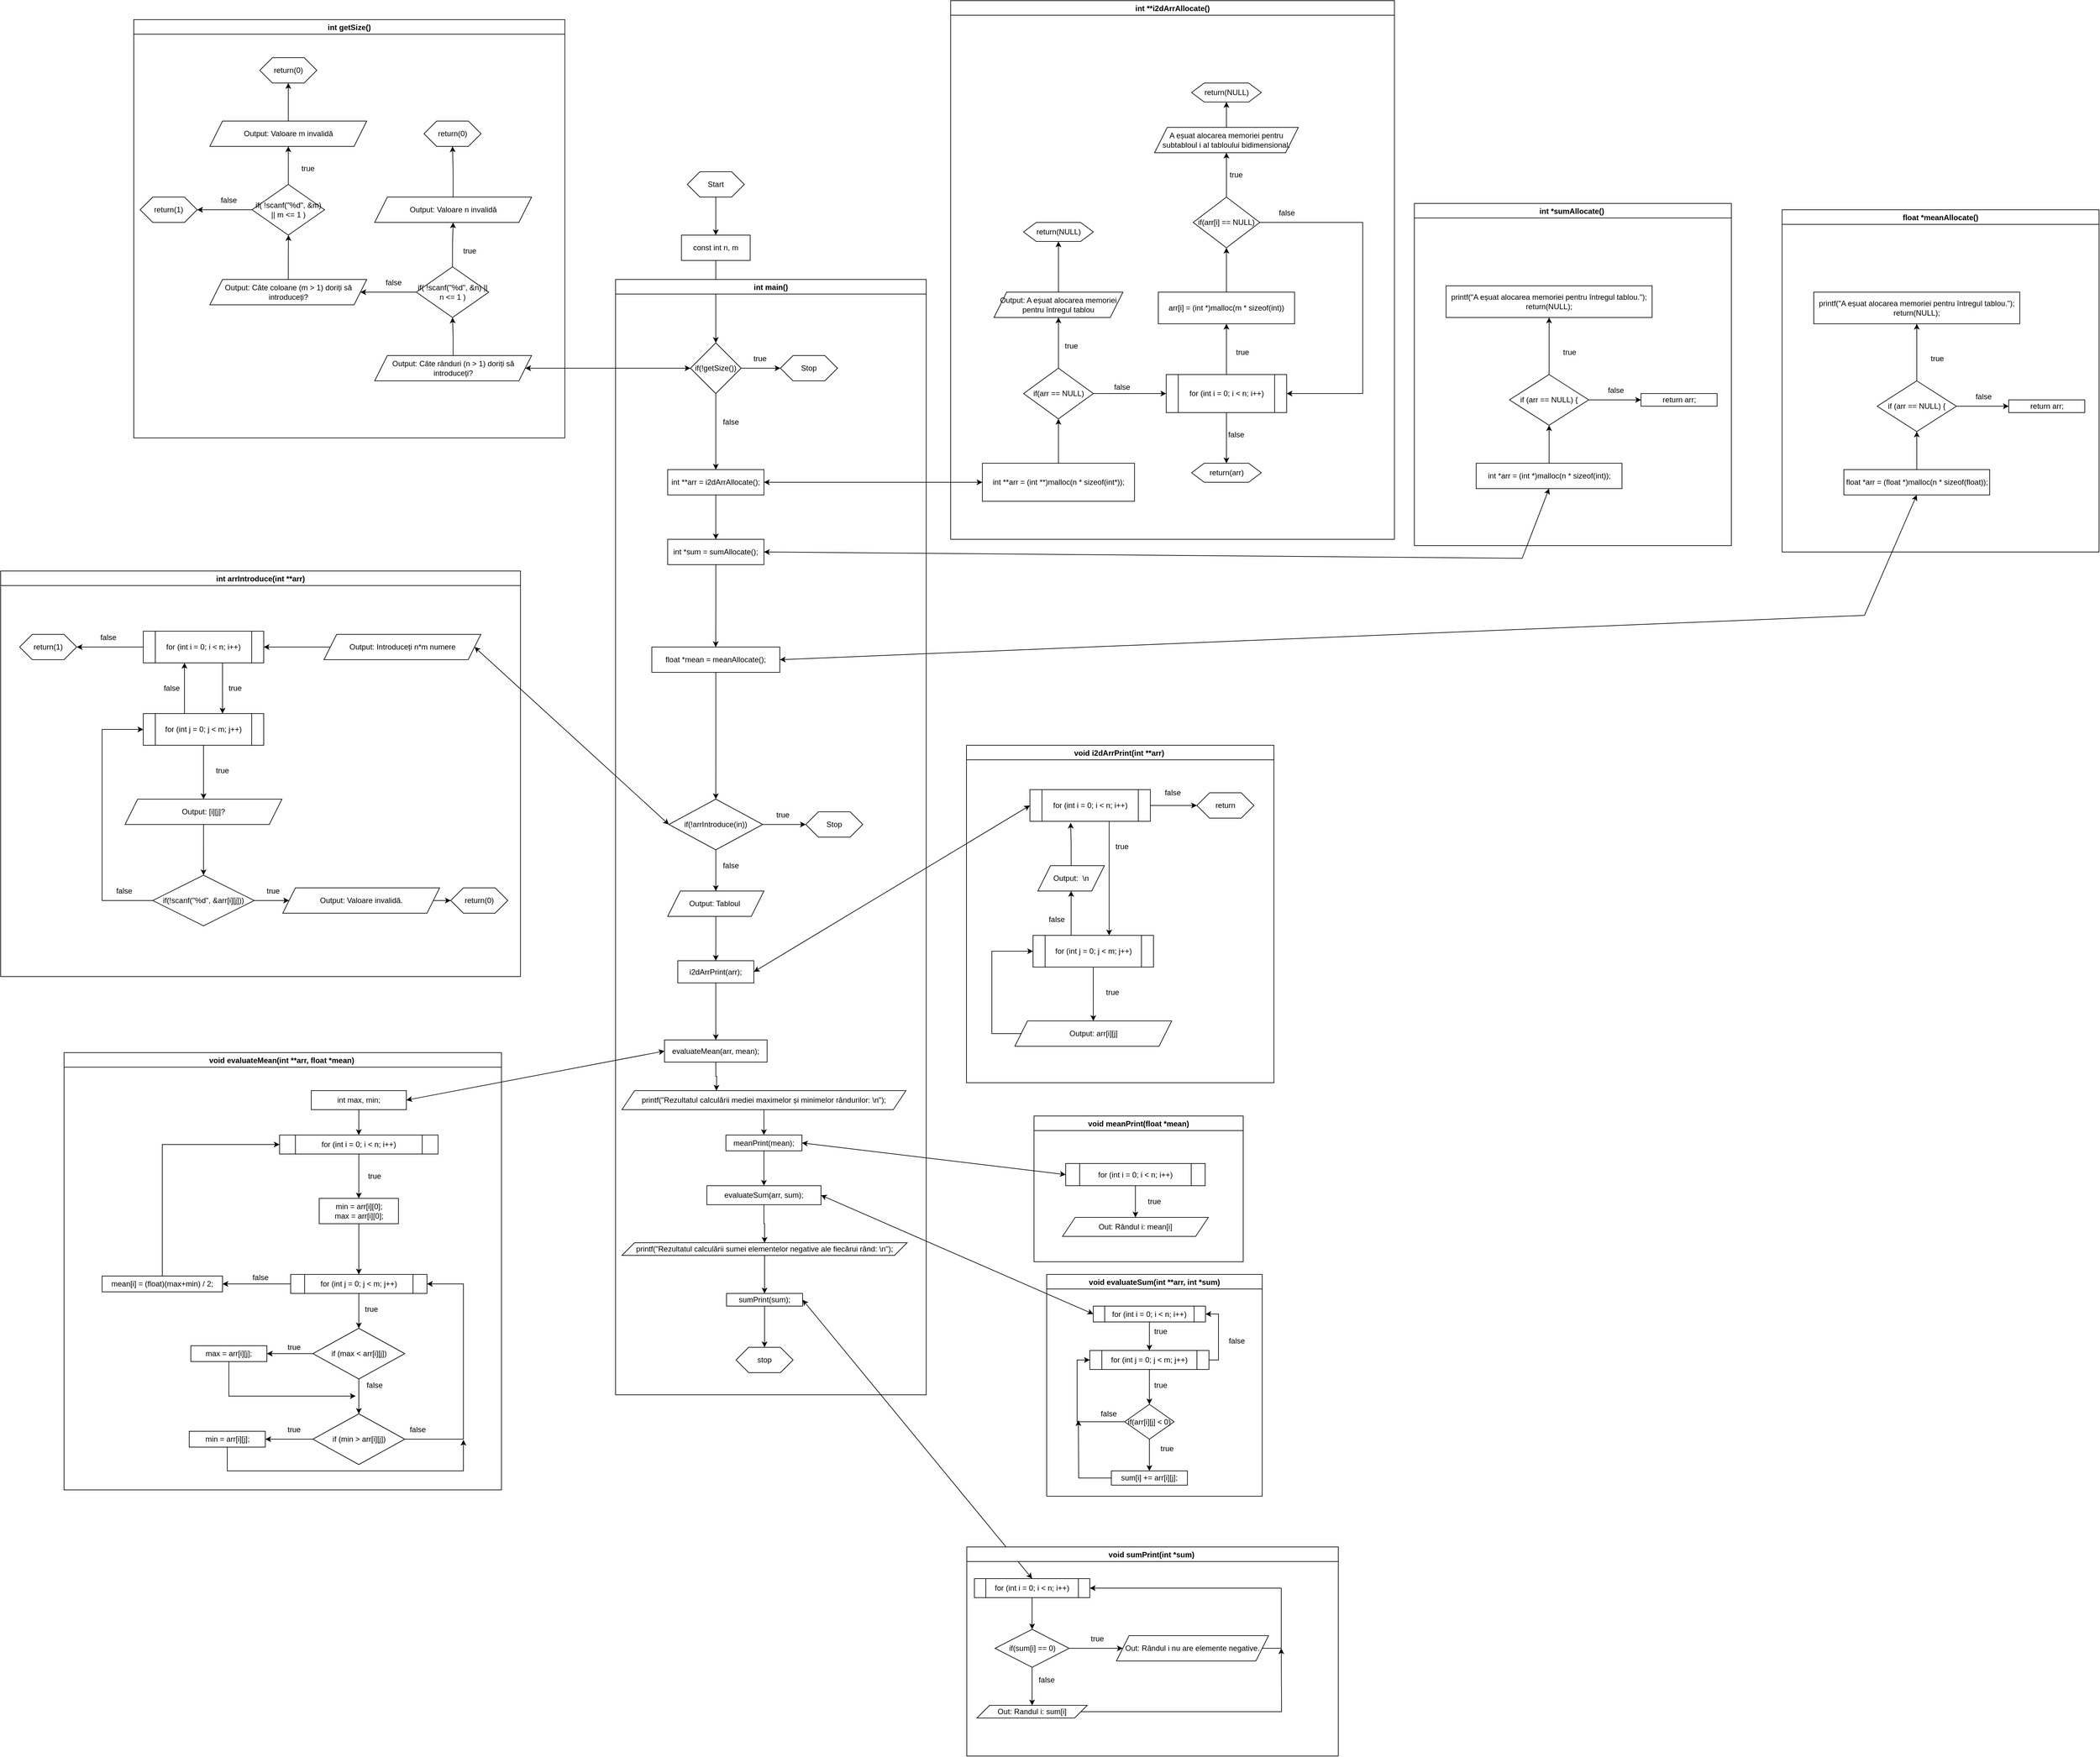 <mxfile version="15.8.3" type="device"><diagram id="UfA2PHTUKuE4fGk9ZaxY" name="Page-1"><mxGraphModel dx="2647" dy="694" grid="1" gridSize="10" guides="1" tooltips="1" connect="1" arrows="1" fold="1" page="1" pageScale="1" pageWidth="850" pageHeight="1100" math="0" shadow="0"><root><mxCell id="0"/><mxCell id="1" parent="0"/><mxCell id="URrQHjjd3saD9w-GfW6y-238" style="edgeStyle=orthogonalEdgeStyle;rounded=0;orthogonalLoop=1;jettySize=auto;html=1;entryX=0.5;entryY=0;entryDx=0;entryDy=0;" parent="1" source="URrQHjjd3saD9w-GfW6y-162" target="URrQHjjd3saD9w-GfW6y-237" edge="1"><mxGeometry relative="1" as="geometry"/></mxCell><mxCell id="URrQHjjd3saD9w-GfW6y-162" value="Start" style="shape=hexagon;perimeter=hexagonPerimeter2;whiteSpace=wrap;html=1;fixedSize=1;hachureGap=4;pointerEvents=0;" parent="1" vertex="1"><mxGeometry x="63.12" y="1150" width="90" height="40" as="geometry"/></mxCell><mxCell id="URrQHjjd3saD9w-GfW6y-242" value="" style="edgeStyle=orthogonalEdgeStyle;rounded=0;orthogonalLoop=1;jettySize=auto;html=1;" parent="1" source="URrQHjjd3saD9w-GfW6y-237" target="URrQHjjd3saD9w-GfW6y-241" edge="1"><mxGeometry relative="1" as="geometry"/></mxCell><mxCell id="URrQHjjd3saD9w-GfW6y-237" value="const int n, m" style="rounded=0;whiteSpace=wrap;html=1;" parent="1" vertex="1"><mxGeometry x="53.9" y="1250" width="108.44" height="40" as="geometry"/></mxCell><mxCell id="URrQHjjd3saD9w-GfW6y-244" value="" style="edgeStyle=orthogonalEdgeStyle;rounded=0;orthogonalLoop=1;jettySize=auto;html=1;" parent="1" source="URrQHjjd3saD9w-GfW6y-241" target="URrQHjjd3saD9w-GfW6y-243" edge="1"><mxGeometry relative="1" as="geometry"/></mxCell><mxCell id="URrQHjjd3saD9w-GfW6y-271" value="" style="edgeStyle=orthogonalEdgeStyle;rounded=0;orthogonalLoop=1;jettySize=auto;html=1;" parent="1" source="URrQHjjd3saD9w-GfW6y-241" edge="1"><mxGeometry relative="1" as="geometry"><mxPoint x="108.12" y="1620" as="targetPoint"/></mxGeometry></mxCell><mxCell id="URrQHjjd3saD9w-GfW6y-241" value="if(!getSize())" style="rhombus;whiteSpace=wrap;html=1;rounded=0;" parent="1" vertex="1"><mxGeometry x="68.12" y="1420" width="80" height="80" as="geometry"/></mxCell><mxCell id="URrQHjjd3saD9w-GfW6y-243" value="Stop" style="shape=hexagon;perimeter=hexagonPerimeter2;whiteSpace=wrap;html=1;fixedSize=1;hachureGap=4;pointerEvents=0;" parent="1" vertex="1"><mxGeometry x="210" y="1440" width="90" height="40" as="geometry"/></mxCell><mxCell id="URrQHjjd3saD9w-GfW6y-245" value="true" style="text;html=1;strokeColor=none;fillColor=none;align=center;verticalAlign=middle;whiteSpace=wrap;rounded=0;" parent="1" vertex="1"><mxGeometry x="148.12" y="1430" width="60" height="30" as="geometry"/></mxCell><mxCell id="URrQHjjd3saD9w-GfW6y-246" value="" style="endArrow=classic;startArrow=classic;html=1;rounded=0;entryX=0;entryY=0.5;entryDx=0;entryDy=0;exitX=1;exitY=0.5;exitDx=0;exitDy=0;" parent="1" source="URrQHjjd3saD9w-GfW6y-247" target="URrQHjjd3saD9w-GfW6y-241" edge="1"><mxGeometry width="50" height="50" relative="1" as="geometry"><mxPoint x="-80" y="1460" as="sourcePoint"/><mxPoint x="20" y="1470" as="targetPoint"/></mxGeometry></mxCell><mxCell id="URrQHjjd3saD9w-GfW6y-249" value="" style="edgeStyle=orthogonalEdgeStyle;rounded=0;orthogonalLoop=1;jettySize=auto;html=1;" parent="1" source="URrQHjjd3saD9w-GfW6y-247" target="URrQHjjd3saD9w-GfW6y-248" edge="1"><mxGeometry relative="1" as="geometry"/></mxCell><mxCell id="URrQHjjd3saD9w-GfW6y-247" value="Output:&amp;nbsp;Câte rânduri (n &amp;gt; 1) doriți să introduceți?" style="shape=parallelogram;perimeter=parallelogramPerimeter;whiteSpace=wrap;html=1;fixedSize=1;" parent="1" vertex="1"><mxGeometry x="-430" y="1440" width="247.5" height="40" as="geometry"/></mxCell><mxCell id="URrQHjjd3saD9w-GfW6y-251" value="" style="edgeStyle=orthogonalEdgeStyle;rounded=0;orthogonalLoop=1;jettySize=auto;html=1;" parent="1" source="URrQHjjd3saD9w-GfW6y-248" target="URrQHjjd3saD9w-GfW6y-250" edge="1"><mxGeometry relative="1" as="geometry"/></mxCell><mxCell id="URrQHjjd3saD9w-GfW6y-256" value="" style="edgeStyle=orthogonalEdgeStyle;rounded=0;orthogonalLoop=1;jettySize=auto;html=1;" parent="1" source="URrQHjjd3saD9w-GfW6y-248" target="URrQHjjd3saD9w-GfW6y-255" edge="1"><mxGeometry relative="1" as="geometry"/></mxCell><mxCell id="URrQHjjd3saD9w-GfW6y-248" value="&lt;span style=&quot;font-size: 12px&quot;&gt;if( !scanf(&quot;%d&quot;, &amp;amp;n) || n &amp;lt;= 1 )&lt;/span&gt;" style="rhombus;whiteSpace=wrap;html=1;" parent="1" vertex="1"><mxGeometry x="-364.37" y="1300" width="114.37" height="80" as="geometry"/></mxCell><mxCell id="URrQHjjd3saD9w-GfW6y-253" value="" style="edgeStyle=orthogonalEdgeStyle;rounded=0;orthogonalLoop=1;jettySize=auto;html=1;" parent="1" source="URrQHjjd3saD9w-GfW6y-250" target="URrQHjjd3saD9w-GfW6y-252" edge="1"><mxGeometry relative="1" as="geometry"/></mxCell><mxCell id="URrQHjjd3saD9w-GfW6y-250" value="Output:&amp;nbsp;Valoare n invalidă" style="shape=parallelogram;perimeter=parallelogramPerimeter;whiteSpace=wrap;html=1;fixedSize=1;" parent="1" vertex="1"><mxGeometry x="-430" y="1190" width="247.5" height="40" as="geometry"/></mxCell><mxCell id="URrQHjjd3saD9w-GfW6y-252" value="return(0)" style="shape=hexagon;perimeter=hexagonPerimeter2;whiteSpace=wrap;html=1;fixedSize=1;hachureGap=4;pointerEvents=0;" parent="1" vertex="1"><mxGeometry x="-352.19" y="1070" width="90" height="40" as="geometry"/></mxCell><mxCell id="URrQHjjd3saD9w-GfW6y-254" value="true" style="text;html=1;strokeColor=none;fillColor=none;align=center;verticalAlign=middle;whiteSpace=wrap;rounded=0;" parent="1" vertex="1"><mxGeometry x="-310" y="1260" width="60" height="30" as="geometry"/></mxCell><mxCell id="URrQHjjd3saD9w-GfW6y-259" value="" style="edgeStyle=orthogonalEdgeStyle;rounded=0;orthogonalLoop=1;jettySize=auto;html=1;" parent="1" source="URrQHjjd3saD9w-GfW6y-255" edge="1"><mxGeometry relative="1" as="geometry"><mxPoint x="-566" y="1250" as="targetPoint"/></mxGeometry></mxCell><mxCell id="URrQHjjd3saD9w-GfW6y-255" value="Output:&amp;nbsp;Câte coloane (m &amp;gt; 1) doriți să introduceți?" style="shape=parallelogram;perimeter=parallelogramPerimeter;whiteSpace=wrap;html=1;fixedSize=1;" parent="1" vertex="1"><mxGeometry x="-690" y="1320" width="247.5" height="40" as="geometry"/></mxCell><mxCell id="URrQHjjd3saD9w-GfW6y-257" value="false" style="text;html=1;strokeColor=none;fillColor=none;align=center;verticalAlign=middle;whiteSpace=wrap;rounded=0;" parent="1" vertex="1"><mxGeometry x="-430" y="1310" width="60" height="30" as="geometry"/></mxCell><mxCell id="URrQHjjd3saD9w-GfW6y-261" value="" style="edgeStyle=orthogonalEdgeStyle;rounded=0;orthogonalLoop=1;jettySize=auto;html=1;" parent="1" source="URrQHjjd3saD9w-GfW6y-258" target="URrQHjjd3saD9w-GfW6y-260" edge="1"><mxGeometry relative="1" as="geometry"/></mxCell><mxCell id="URrQHjjd3saD9w-GfW6y-258" value="Output:&amp;nbsp;Valoare m invalidă" style="shape=parallelogram;perimeter=parallelogramPerimeter;whiteSpace=wrap;html=1;fixedSize=1;" parent="1" vertex="1"><mxGeometry x="-690" y="1070" width="247.5" height="40" as="geometry"/></mxCell><mxCell id="URrQHjjd3saD9w-GfW6y-260" value="return(0)" style="shape=hexagon;perimeter=hexagonPerimeter2;whiteSpace=wrap;html=1;fixedSize=1;hachureGap=4;pointerEvents=0;" parent="1" vertex="1"><mxGeometry x="-611.25" y="970" width="90" height="40" as="geometry"/></mxCell><mxCell id="URrQHjjd3saD9w-GfW6y-264" value="" style="edgeStyle=orthogonalEdgeStyle;rounded=0;orthogonalLoop=1;jettySize=auto;html=1;" parent="1" source="URrQHjjd3saD9w-GfW6y-263" target="URrQHjjd3saD9w-GfW6y-258" edge="1"><mxGeometry relative="1" as="geometry"/></mxCell><mxCell id="URrQHjjd3saD9w-GfW6y-267" value="" style="edgeStyle=orthogonalEdgeStyle;rounded=0;orthogonalLoop=1;jettySize=auto;html=1;" parent="1" source="URrQHjjd3saD9w-GfW6y-263" target="URrQHjjd3saD9w-GfW6y-266" edge="1"><mxGeometry relative="1" as="geometry"/></mxCell><mxCell id="URrQHjjd3saD9w-GfW6y-263" value="&lt;span style=&quot;font-size: 12px&quot;&gt;if( !scanf(&quot;%d&quot;, &amp;amp;m) || m &amp;lt;= 1 )&lt;/span&gt;" style="rhombus;whiteSpace=wrap;html=1;" parent="1" vertex="1"><mxGeometry x="-623.43" y="1170" width="114.37" height="80" as="geometry"/></mxCell><mxCell id="URrQHjjd3saD9w-GfW6y-265" value="true" style="text;html=1;strokeColor=none;fillColor=none;align=center;verticalAlign=middle;whiteSpace=wrap;rounded=0;" parent="1" vertex="1"><mxGeometry x="-565" y="1130" width="60" height="30" as="geometry"/></mxCell><mxCell id="URrQHjjd3saD9w-GfW6y-266" value="return(1)" style="shape=hexagon;perimeter=hexagonPerimeter2;whiteSpace=wrap;html=1;fixedSize=1;hachureGap=4;pointerEvents=0;" parent="1" vertex="1"><mxGeometry x="-800" y="1190" width="90" height="40" as="geometry"/></mxCell><mxCell id="URrQHjjd3saD9w-GfW6y-268" value="false" style="text;html=1;strokeColor=none;fillColor=none;align=center;verticalAlign=middle;whiteSpace=wrap;rounded=0;" parent="1" vertex="1"><mxGeometry x="-690" y="1180" width="60" height="30" as="geometry"/></mxCell><mxCell id="URrQHjjd3saD9w-GfW6y-269" value="int getSize()" style="swimlane;" parent="1" vertex="1"><mxGeometry x="-810" y="910" width="680" height="660" as="geometry"/></mxCell><mxCell id="URrQHjjd3saD9w-GfW6y-307" style="edgeStyle=orthogonalEdgeStyle;rounded=0;orthogonalLoop=1;jettySize=auto;html=1;" parent="1" source="URrQHjjd3saD9w-GfW6y-272" target="URrQHjjd3saD9w-GfW6y-306" edge="1"><mxGeometry relative="1" as="geometry"/></mxCell><mxCell id="URrQHjjd3saD9w-GfW6y-272" value="int **arr = i2dArrAllocate();" style="rounded=0;whiteSpace=wrap;html=1;" parent="1" vertex="1"><mxGeometry x="32.18" y="1620" width="151.88" height="40" as="geometry"/></mxCell><mxCell id="URrQHjjd3saD9w-GfW6y-273" value="" style="endArrow=classic;startArrow=classic;html=1;rounded=0;exitX=1;exitY=0.5;exitDx=0;exitDy=0;entryX=0;entryY=0.5;entryDx=0;entryDy=0;" parent="1" source="URrQHjjd3saD9w-GfW6y-272" target="URrQHjjd3saD9w-GfW6y-274" edge="1"><mxGeometry width="50" height="50" relative="1" as="geometry"><mxPoint x="320" y="1660" as="sourcePoint"/><mxPoint x="460" y="1640" as="targetPoint"/></mxGeometry></mxCell><mxCell id="URrQHjjd3saD9w-GfW6y-276" value="" style="edgeStyle=orthogonalEdgeStyle;rounded=0;orthogonalLoop=1;jettySize=auto;html=1;" parent="1" source="URrQHjjd3saD9w-GfW6y-274" target="URrQHjjd3saD9w-GfW6y-275" edge="1"><mxGeometry relative="1" as="geometry"/></mxCell><mxCell id="URrQHjjd3saD9w-GfW6y-274" value="&lt;span style=&quot;font-size: 12px&quot;&gt;int **arr = (int **)malloc(n * sizeof(int*));&lt;/span&gt;" style="rounded=0;whiteSpace=wrap;html=1;" parent="1" vertex="1"><mxGeometry x="528.57" y="1610" width="240" height="60" as="geometry"/></mxCell><mxCell id="URrQHjjd3saD9w-GfW6y-278" value="" style="edgeStyle=orthogonalEdgeStyle;rounded=0;orthogonalLoop=1;jettySize=auto;html=1;" parent="1" source="URrQHjjd3saD9w-GfW6y-275" target="URrQHjjd3saD9w-GfW6y-277" edge="1"><mxGeometry relative="1" as="geometry"/></mxCell><mxCell id="URrQHjjd3saD9w-GfW6y-284" value="" style="edgeStyle=orthogonalEdgeStyle;rounded=0;orthogonalLoop=1;jettySize=auto;html=1;" parent="1" source="URrQHjjd3saD9w-GfW6y-275" target="URrQHjjd3saD9w-GfW6y-283" edge="1"><mxGeometry relative="1" as="geometry"/></mxCell><mxCell id="URrQHjjd3saD9w-GfW6y-275" value="if(arr == NULL)" style="rhombus;whiteSpace=wrap;html=1;rounded=0;" parent="1" vertex="1"><mxGeometry x="593.57" y="1460" width="110" height="80" as="geometry"/></mxCell><mxCell id="URrQHjjd3saD9w-GfW6y-281" value="" style="edgeStyle=orthogonalEdgeStyle;rounded=0;orthogonalLoop=1;jettySize=auto;html=1;" parent="1" source="URrQHjjd3saD9w-GfW6y-277" target="URrQHjjd3saD9w-GfW6y-280" edge="1"><mxGeometry relative="1" as="geometry"/></mxCell><mxCell id="URrQHjjd3saD9w-GfW6y-277" value="Output: A eșuat alocarea memoriei pentru întregul tablou" style="shape=parallelogram;perimeter=parallelogramPerimeter;whiteSpace=wrap;html=1;fixedSize=1;" parent="1" vertex="1"><mxGeometry x="546.85" y="1340" width="203.44" height="40" as="geometry"/></mxCell><mxCell id="URrQHjjd3saD9w-GfW6y-280" value="return(NULL)" style="shape=hexagon;perimeter=hexagonPerimeter2;whiteSpace=wrap;html=1;fixedSize=1;" parent="1" vertex="1"><mxGeometry x="593.57" y="1230" width="110" height="30" as="geometry"/></mxCell><mxCell id="URrQHjjd3saD9w-GfW6y-282" value="true" style="text;html=1;strokeColor=none;fillColor=none;align=center;verticalAlign=middle;whiteSpace=wrap;rounded=0;" parent="1" vertex="1"><mxGeometry x="638.57" y="1410" width="60" height="30" as="geometry"/></mxCell><mxCell id="URrQHjjd3saD9w-GfW6y-286" value="" style="edgeStyle=orthogonalEdgeStyle;rounded=0;orthogonalLoop=1;jettySize=auto;html=1;" parent="1" source="URrQHjjd3saD9w-GfW6y-283" target="URrQHjjd3saD9w-GfW6y-285" edge="1"><mxGeometry relative="1" as="geometry"/></mxCell><mxCell id="URrQHjjd3saD9w-GfW6y-297" value="" style="edgeStyle=orthogonalEdgeStyle;rounded=0;orthogonalLoop=1;jettySize=auto;html=1;" parent="1" source="URrQHjjd3saD9w-GfW6y-283" edge="1"><mxGeometry relative="1" as="geometry"><mxPoint x="913.57" y="1610" as="targetPoint"/></mxGeometry></mxCell><mxCell id="URrQHjjd3saD9w-GfW6y-283" value="&lt;span style=&quot;font-size: 12px&quot;&gt;for (int i = 0; i &amp;lt; n; i++)&lt;/span&gt;" style="shape=process;whiteSpace=wrap;html=1;backgroundOutline=1;" parent="1" vertex="1"><mxGeometry x="818.57" y="1470" width="190" height="60" as="geometry"/></mxCell><mxCell id="URrQHjjd3saD9w-GfW6y-289" value="" style="edgeStyle=orthogonalEdgeStyle;rounded=0;orthogonalLoop=1;jettySize=auto;html=1;" parent="1" source="URrQHjjd3saD9w-GfW6y-285" target="URrQHjjd3saD9w-GfW6y-288" edge="1"><mxGeometry relative="1" as="geometry"/></mxCell><mxCell id="URrQHjjd3saD9w-GfW6y-285" value="&lt;span style=&quot;font-size: 12px&quot;&gt;arr[i] = (int *)malloc(m * sizeof(int))&lt;/span&gt;" style="whiteSpace=wrap;html=1;" parent="1" vertex="1"><mxGeometry x="806.07" y="1340" width="215" height="50" as="geometry"/></mxCell><mxCell id="URrQHjjd3saD9w-GfW6y-287" value="true" style="text;html=1;strokeColor=none;fillColor=none;align=center;verticalAlign=middle;whiteSpace=wrap;rounded=0;" parent="1" vertex="1"><mxGeometry x="908.57" y="1420" width="60" height="30" as="geometry"/></mxCell><mxCell id="URrQHjjd3saD9w-GfW6y-291" value="" style="edgeStyle=orthogonalEdgeStyle;rounded=0;orthogonalLoop=1;jettySize=auto;html=1;" parent="1" source="URrQHjjd3saD9w-GfW6y-288" target="URrQHjjd3saD9w-GfW6y-290" edge="1"><mxGeometry relative="1" as="geometry"/></mxCell><mxCell id="URrQHjjd3saD9w-GfW6y-294" style="edgeStyle=orthogonalEdgeStyle;rounded=0;orthogonalLoop=1;jettySize=auto;html=1;entryX=1;entryY=0.5;entryDx=0;entryDy=0;" parent="1" source="URrQHjjd3saD9w-GfW6y-288" target="URrQHjjd3saD9w-GfW6y-283" edge="1"><mxGeometry relative="1" as="geometry"><mxPoint x="1038.57" y="1500" as="targetPoint"/><Array as="points"><mxPoint x="1128.57" y="1230"/><mxPoint x="1128.57" y="1500"/></Array></mxGeometry></mxCell><mxCell id="URrQHjjd3saD9w-GfW6y-288" value="&lt;span style=&quot;font-size: 12px&quot;&gt;if(arr[i] == NULL)&lt;/span&gt;" style="rhombus;whiteSpace=wrap;html=1;" parent="1" vertex="1"><mxGeometry x="861.07" y="1190" width="105" height="80" as="geometry"/></mxCell><mxCell id="URrQHjjd3saD9w-GfW6y-335" value="" style="edgeStyle=orthogonalEdgeStyle;rounded=0;orthogonalLoop=1;jettySize=auto;html=1;" parent="1" source="URrQHjjd3saD9w-GfW6y-290" target="URrQHjjd3saD9w-GfW6y-334" edge="1"><mxGeometry relative="1" as="geometry"/></mxCell><mxCell id="URrQHjjd3saD9w-GfW6y-290" value="A eșuat alocarea memoriei pentru subtabloul i al tabloului bidimensional." style="shape=parallelogram;perimeter=parallelogramPerimeter;whiteSpace=wrap;html=1;fixedSize=1;" parent="1" vertex="1"><mxGeometry x="800.21" y="1080" width="226.72" height="40" as="geometry"/></mxCell><mxCell id="URrQHjjd3saD9w-GfW6y-292" value="true" style="text;html=1;strokeColor=none;fillColor=none;align=center;verticalAlign=middle;whiteSpace=wrap;rounded=0;" parent="1" vertex="1"><mxGeometry x="898.57" y="1140" width="60" height="30" as="geometry"/></mxCell><mxCell id="URrQHjjd3saD9w-GfW6y-295" value="false" style="text;html=1;strokeColor=none;fillColor=none;align=center;verticalAlign=middle;whiteSpace=wrap;rounded=0;" parent="1" vertex="1"><mxGeometry x="978.57" y="1200" width="60" height="30" as="geometry"/></mxCell><mxCell id="URrQHjjd3saD9w-GfW6y-298" value="false" style="text;html=1;strokeColor=none;fillColor=none;align=center;verticalAlign=middle;whiteSpace=wrap;rounded=0;" parent="1" vertex="1"><mxGeometry x="898.57" y="1550" width="60" height="30" as="geometry"/></mxCell><mxCell id="URrQHjjd3saD9w-GfW6y-299" value="false" style="text;html=1;strokeColor=none;fillColor=none;align=center;verticalAlign=middle;whiteSpace=wrap;rounded=0;" parent="1" vertex="1"><mxGeometry x="718.57" y="1475" width="60" height="30" as="geometry"/></mxCell><mxCell id="URrQHjjd3saD9w-GfW6y-302" value="return(arr)" style="shape=hexagon;perimeter=hexagonPerimeter2;whiteSpace=wrap;html=1;fixedSize=1;" parent="1" vertex="1"><mxGeometry x="858.57" y="1610" width="110" height="30" as="geometry"/></mxCell><mxCell id="URrQHjjd3saD9w-GfW6y-303" value="int **i2dArrAllocate()" style="swimlane;" parent="1" vertex="1"><mxGeometry x="478.57" y="880" width="700" height="850" as="geometry"/></mxCell><mxCell id="URrQHjjd3saD9w-GfW6y-334" value="return(NULL)" style="shape=hexagon;perimeter=hexagonPerimeter2;whiteSpace=wrap;html=1;fixedSize=1;" parent="URrQHjjd3saD9w-GfW6y-303" vertex="1"><mxGeometry x="380" y="130" width="110" height="30" as="geometry"/></mxCell><mxCell id="URrQHjjd3saD9w-GfW6y-342" value="" style="edgeStyle=orthogonalEdgeStyle;rounded=0;orthogonalLoop=1;jettySize=auto;html=1;" parent="1" source="URrQHjjd3saD9w-GfW6y-306" edge="1"><mxGeometry relative="1" as="geometry"><mxPoint x="108" y="1900" as="targetPoint"/></mxGeometry></mxCell><mxCell id="URrQHjjd3saD9w-GfW6y-306" value="int *sum = sumAllocate();" style="rounded=0;whiteSpace=wrap;html=1;" parent="1" vertex="1"><mxGeometry x="32.18" y="1730" width="151.88" height="40" as="geometry"/></mxCell><mxCell id="URrQHjjd3saD9w-GfW6y-332" value="int *sumAllocate() " style="swimlane;" parent="1" vertex="1"><mxGeometry x="1210" y="1200" width="500" height="540" as="geometry"/></mxCell><mxCell id="lFZ6G7ucOxoA-GJwBAy1-1" value="int *arr = (int *)malloc(n * sizeof(int));" style="rounded=0;whiteSpace=wrap;html=1;" parent="URrQHjjd3saD9w-GfW6y-332" vertex="1"><mxGeometry x="97.5" y="410" width="230" height="40" as="geometry"/></mxCell><mxCell id="lFZ6G7ucOxoA-GJwBAy1-2" value="if (arr == NULL) {" style="rhombus;whiteSpace=wrap;html=1;rounded=0;" parent="URrQHjjd3saD9w-GfW6y-332" vertex="1"><mxGeometry x="150" y="270" width="125" height="80" as="geometry"/></mxCell><mxCell id="lFZ6G7ucOxoA-GJwBAy1-3" value="" style="edgeStyle=orthogonalEdgeStyle;rounded=0;orthogonalLoop=1;jettySize=auto;html=1;" parent="URrQHjjd3saD9w-GfW6y-332" source="lFZ6G7ucOxoA-GJwBAy1-1" target="lFZ6G7ucOxoA-GJwBAy1-2" edge="1"><mxGeometry relative="1" as="geometry"/></mxCell><mxCell id="lFZ6G7ucOxoA-GJwBAy1-4" value="printf(&quot;A eșuat alocarea memoriei pentru întregul tablou.&quot;); return(NULL);" style="whiteSpace=wrap;html=1;rounded=0;" parent="URrQHjjd3saD9w-GfW6y-332" vertex="1"><mxGeometry x="50" y="130" width="325" height="50" as="geometry"/></mxCell><mxCell id="lFZ6G7ucOxoA-GJwBAy1-5" value="" style="edgeStyle=orthogonalEdgeStyle;rounded=0;orthogonalLoop=1;jettySize=auto;html=1;" parent="URrQHjjd3saD9w-GfW6y-332" source="lFZ6G7ucOxoA-GJwBAy1-2" target="lFZ6G7ucOxoA-GJwBAy1-4" edge="1"><mxGeometry relative="1" as="geometry"/></mxCell><mxCell id="lFZ6G7ucOxoA-GJwBAy1-6" value="true" style="text;html=1;strokeColor=none;fillColor=none;align=center;verticalAlign=middle;whiteSpace=wrap;rounded=0;" parent="URrQHjjd3saD9w-GfW6y-332" vertex="1"><mxGeometry x="215" y="220" width="60" height="30" as="geometry"/></mxCell><mxCell id="lFZ6G7ucOxoA-GJwBAy1-7" value="return arr;" style="whiteSpace=wrap;html=1;rounded=0;" parent="URrQHjjd3saD9w-GfW6y-332" vertex="1"><mxGeometry x="357.5" y="300" width="120" height="20" as="geometry"/></mxCell><mxCell id="lFZ6G7ucOxoA-GJwBAy1-8" value="" style="edgeStyle=orthogonalEdgeStyle;rounded=0;orthogonalLoop=1;jettySize=auto;html=1;" parent="URrQHjjd3saD9w-GfW6y-332" source="lFZ6G7ucOxoA-GJwBAy1-2" target="lFZ6G7ucOxoA-GJwBAy1-7" edge="1"><mxGeometry relative="1" as="geometry"/></mxCell><mxCell id="lFZ6G7ucOxoA-GJwBAy1-9" value="false" style="text;html=1;strokeColor=none;fillColor=none;align=center;verticalAlign=middle;whiteSpace=wrap;rounded=0;" parent="URrQHjjd3saD9w-GfW6y-332" vertex="1"><mxGeometry x="287.5" y="280" width="60" height="30" as="geometry"/></mxCell><mxCell id="URrQHjjd3saD9w-GfW6y-333" value="" style="endArrow=classic;startArrow=classic;html=1;rounded=0;exitX=1;exitY=0.5;exitDx=0;exitDy=0;entryX=0.5;entryY=1;entryDx=0;entryDy=0;" parent="1" source="URrQHjjd3saD9w-GfW6y-306" target="lFZ6G7ucOxoA-GJwBAy1-1" edge="1"><mxGeometry width="50" height="50" relative="1" as="geometry"><mxPoint x="200" y="1830" as="sourcePoint"/><mxPoint x="1390" y="1540" as="targetPoint"/><Array as="points"><mxPoint x="1380" y="1760"/></Array></mxGeometry></mxCell><mxCell id="URrQHjjd3saD9w-GfW6y-343" value="" style="endArrow=classic;startArrow=classic;html=1;rounded=0;entryX=0;entryY=0.5;entryDx=0;entryDy=0;exitX=1;exitY=0.5;exitDx=0;exitDy=0;" parent="1" source="URrQHjjd3saD9w-GfW6y-344" target="URrQHjjd3saD9w-GfW6y-339" edge="1"><mxGeometry width="50" height="50" relative="1" as="geometry"><mxPoint x="-200" y="1900" as="sourcePoint"/><mxPoint x="-140" y="1870" as="targetPoint"/></mxGeometry></mxCell><mxCell id="URrQHjjd3saD9w-GfW6y-346" value="" style="edgeStyle=orthogonalEdgeStyle;rounded=0;orthogonalLoop=1;jettySize=auto;html=1;" parent="1" source="URrQHjjd3saD9w-GfW6y-344" target="URrQHjjd3saD9w-GfW6y-345" edge="1"><mxGeometry relative="1" as="geometry"/></mxCell><mxCell id="URrQHjjd3saD9w-GfW6y-344" value="Output: Introduceți n*m numere" style="shape=parallelogram;perimeter=parallelogramPerimeter;whiteSpace=wrap;html=1;fixedSize=1;" parent="1" vertex="1"><mxGeometry x="-510" y="1880" width="247.5" height="40" as="geometry"/></mxCell><mxCell id="URrQHjjd3saD9w-GfW6y-348" value="" style="edgeStyle=orthogonalEdgeStyle;rounded=0;orthogonalLoop=1;jettySize=auto;html=1;" parent="1" source="URrQHjjd3saD9w-GfW6y-345" target="URrQHjjd3saD9w-GfW6y-347" edge="1"><mxGeometry relative="1" as="geometry"><Array as="points"><mxPoint x="-670" y="1960"/><mxPoint x="-670" y="1960"/></Array></mxGeometry></mxCell><mxCell id="URrQHjjd3saD9w-GfW6y-368" value="" style="edgeStyle=orthogonalEdgeStyle;rounded=0;orthogonalLoop=1;jettySize=auto;html=1;" parent="1" source="URrQHjjd3saD9w-GfW6y-345" target="URrQHjjd3saD9w-GfW6y-367" edge="1"><mxGeometry relative="1" as="geometry"/></mxCell><mxCell id="URrQHjjd3saD9w-GfW6y-345" value="&lt;span style=&quot;font-size: 12px&quot;&gt;for (int i = 0; i &amp;lt; n; i++)&lt;/span&gt;" style="shape=process;whiteSpace=wrap;html=1;backgroundOutline=1;" parent="1" vertex="1"><mxGeometry x="-795" y="1875" width="190" height="50" as="geometry"/></mxCell><mxCell id="URrQHjjd3saD9w-GfW6y-352" value="" style="edgeStyle=orthogonalEdgeStyle;rounded=0;orthogonalLoop=1;jettySize=auto;html=1;" parent="1" source="URrQHjjd3saD9w-GfW6y-347" target="URrQHjjd3saD9w-GfW6y-351" edge="1"><mxGeometry relative="1" as="geometry"/></mxCell><mxCell id="URrQHjjd3saD9w-GfW6y-365" style="edgeStyle=orthogonalEdgeStyle;rounded=0;orthogonalLoop=1;jettySize=auto;html=1;entryX=0.342;entryY=1;entryDx=0;entryDy=0;entryPerimeter=0;" parent="1" source="URrQHjjd3saD9w-GfW6y-347" target="URrQHjjd3saD9w-GfW6y-345" edge="1"><mxGeometry relative="1" as="geometry"><Array as="points"><mxPoint x="-730" y="1990"/><mxPoint x="-730" y="1990"/></Array></mxGeometry></mxCell><mxCell id="URrQHjjd3saD9w-GfW6y-347" value="&lt;span style=&quot;font-size: 12px&quot;&gt;for (int j = 0; j &amp;lt; m; j++)&lt;/span&gt;" style="shape=process;whiteSpace=wrap;html=1;backgroundOutline=1;" parent="1" vertex="1"><mxGeometry x="-795" y="2005" width="190" height="50" as="geometry"/></mxCell><mxCell id="URrQHjjd3saD9w-GfW6y-349" value="true" style="text;html=1;strokeColor=none;fillColor=none;align=center;verticalAlign=middle;whiteSpace=wrap;rounded=0;" parent="1" vertex="1"><mxGeometry x="-680" y="1950" width="60" height="30" as="geometry"/></mxCell><mxCell id="URrQHjjd3saD9w-GfW6y-350" value="true" style="text;html=1;strokeColor=none;fillColor=none;align=center;verticalAlign=middle;whiteSpace=wrap;rounded=0;" parent="1" vertex="1"><mxGeometry x="-700" y="2080" width="60" height="30" as="geometry"/></mxCell><mxCell id="URrQHjjd3saD9w-GfW6y-358" value="" style="edgeStyle=orthogonalEdgeStyle;rounded=0;orthogonalLoop=1;jettySize=auto;html=1;entryX=0.5;entryY=0;entryDx=0;entryDy=0;" parent="1" source="URrQHjjd3saD9w-GfW6y-351" target="URrQHjjd3saD9w-GfW6y-354" edge="1"><mxGeometry relative="1" as="geometry"/></mxCell><mxCell id="URrQHjjd3saD9w-GfW6y-351" value="Output: [i][j]?" style="shape=parallelogram;perimeter=parallelogramPerimeter;whiteSpace=wrap;html=1;fixedSize=1;" parent="1" vertex="1"><mxGeometry x="-823.75" y="2140" width="247.5" height="40" as="geometry"/></mxCell><mxCell id="URrQHjjd3saD9w-GfW6y-353" value="" style="edgeStyle=orthogonalEdgeStyle;rounded=0;orthogonalLoop=1;jettySize=auto;html=1;entryX=0;entryY=0.5;entryDx=0;entryDy=0;" parent="1" source="URrQHjjd3saD9w-GfW6y-354" target="URrQHjjd3saD9w-GfW6y-359" edge="1"><mxGeometry relative="1" as="geometry"><mxPoint x="-558.12" y="2300" as="targetPoint"/></mxGeometry></mxCell><mxCell id="URrQHjjd3saD9w-GfW6y-363" style="edgeStyle=orthogonalEdgeStyle;rounded=0;orthogonalLoop=1;jettySize=auto;html=1;entryX=0;entryY=0.5;entryDx=0;entryDy=0;" parent="1" source="URrQHjjd3saD9w-GfW6y-354" target="URrQHjjd3saD9w-GfW6y-347" edge="1"><mxGeometry relative="1" as="geometry"><mxPoint x="-800" y="2050" as="targetPoint"/><Array as="points"><mxPoint x="-860" y="2300"/><mxPoint x="-860" y="2030"/></Array></mxGeometry></mxCell><mxCell id="URrQHjjd3saD9w-GfW6y-354" value="if(!scanf(&quot;%d&quot;, &amp;amp;arr[i][j]))" style="rhombus;whiteSpace=wrap;html=1;rounded=0;" parent="1" vertex="1"><mxGeometry x="-780" y="2260" width="160" height="80" as="geometry"/></mxCell><mxCell id="URrQHjjd3saD9w-GfW6y-356" value="true" style="text;html=1;strokeColor=none;fillColor=none;align=center;verticalAlign=middle;whiteSpace=wrap;rounded=0;" parent="1" vertex="1"><mxGeometry x="-620" y="2270" width="60" height="30" as="geometry"/></mxCell><mxCell id="URrQHjjd3saD9w-GfW6y-357" value="false" style="text;html=1;strokeColor=none;fillColor=none;align=center;verticalAlign=middle;whiteSpace=wrap;rounded=0;" parent="1" vertex="1"><mxGeometry x="102.34" y="1530" width="60" height="30" as="geometry"/></mxCell><mxCell id="URrQHjjd3saD9w-GfW6y-361" value="" style="edgeStyle=orthogonalEdgeStyle;rounded=0;orthogonalLoop=1;jettySize=auto;html=1;" parent="1" source="URrQHjjd3saD9w-GfW6y-359" target="URrQHjjd3saD9w-GfW6y-360" edge="1"><mxGeometry relative="1" as="geometry"/></mxCell><mxCell id="URrQHjjd3saD9w-GfW6y-359" value="Output:&amp;nbsp;Valoare invalidă." style="shape=parallelogram;perimeter=parallelogramPerimeter;whiteSpace=wrap;html=1;fixedSize=1;" parent="1" vertex="1"><mxGeometry x="-575" y="2280" width="247.5" height="40" as="geometry"/></mxCell><mxCell id="URrQHjjd3saD9w-GfW6y-360" value="return(0)" style="shape=hexagon;perimeter=hexagonPerimeter2;whiteSpace=wrap;html=1;fixedSize=1;hachureGap=4;pointerEvents=0;" parent="1" vertex="1"><mxGeometry x="-310" y="2280" width="90" height="40" as="geometry"/></mxCell><mxCell id="URrQHjjd3saD9w-GfW6y-364" value="false" style="text;html=1;strokeColor=none;fillColor=none;align=center;verticalAlign=middle;whiteSpace=wrap;rounded=0;" parent="1" vertex="1"><mxGeometry x="-855" y="2270" width="60" height="30" as="geometry"/></mxCell><mxCell id="URrQHjjd3saD9w-GfW6y-366" value="false" style="text;html=1;strokeColor=none;fillColor=none;align=center;verticalAlign=middle;whiteSpace=wrap;rounded=0;" parent="1" vertex="1"><mxGeometry x="-780" y="1950" width="60" height="30" as="geometry"/></mxCell><mxCell id="URrQHjjd3saD9w-GfW6y-367" value="return(1)" style="shape=hexagon;perimeter=hexagonPerimeter2;whiteSpace=wrap;html=1;fixedSize=1;hachureGap=4;pointerEvents=0;size=20;" parent="1" vertex="1"><mxGeometry x="-990" y="1880" width="90" height="40" as="geometry"/></mxCell><mxCell id="URrQHjjd3saD9w-GfW6y-369" value="false" style="text;html=1;strokeColor=none;fillColor=none;align=center;verticalAlign=middle;whiteSpace=wrap;rounded=0;" parent="1" vertex="1"><mxGeometry x="-880" y="1870" width="60" height="30" as="geometry"/></mxCell><mxCell id="URrQHjjd3saD9w-GfW6y-370" value="int arrIntroduce(int **arr)" style="swimlane;" parent="1" vertex="1"><mxGeometry x="-1020" y="1780" width="820" height="640" as="geometry"/></mxCell><mxCell id="URrQHjjd3saD9w-GfW6y-375" value="" style="endArrow=classic;startArrow=classic;html=1;rounded=0;exitX=1;exitY=0.5;exitDx=0;exitDy=0;entryX=0;entryY=0.5;entryDx=0;entryDy=0;" parent="1" source="URrQHjjd3saD9w-GfW6y-373" target="URrQHjjd3saD9w-GfW6y-394" edge="1"><mxGeometry width="50" height="50" relative="1" as="geometry"><mxPoint x="370" y="2110" as="sourcePoint"/><mxPoint x="420" y="2133" as="targetPoint"/></mxGeometry></mxCell><mxCell id="URrQHjjd3saD9w-GfW6y-392" value="" style="edgeStyle=orthogonalEdgeStyle;rounded=0;orthogonalLoop=1;jettySize=auto;html=1;" parent="1" source="URrQHjjd3saD9w-GfW6y-394" target="URrQHjjd3saD9w-GfW6y-397" edge="1"><mxGeometry relative="1" as="geometry"><Array as="points"><mxPoint x="728.57" y="2210"/><mxPoint x="728.57" y="2210"/></Array></mxGeometry></mxCell><mxCell id="URrQHjjd3saD9w-GfW6y-413" value="" style="edgeStyle=orthogonalEdgeStyle;rounded=0;orthogonalLoop=1;jettySize=auto;html=1;" parent="1" source="URrQHjjd3saD9w-GfW6y-394" target="URrQHjjd3saD9w-GfW6y-412" edge="1"><mxGeometry relative="1" as="geometry"/></mxCell><mxCell id="URrQHjjd3saD9w-GfW6y-394" value="&lt;span style=&quot;font-size: 12px&quot;&gt;for (int i = 0; i &amp;lt; n; i++)&lt;/span&gt;" style="shape=process;whiteSpace=wrap;html=1;backgroundOutline=1;" parent="1" vertex="1"><mxGeometry x="603.57" y="2125" width="190" height="50" as="geometry"/></mxCell><mxCell id="URrQHjjd3saD9w-GfW6y-395" value="" style="edgeStyle=orthogonalEdgeStyle;rounded=0;orthogonalLoop=1;jettySize=auto;html=1;" parent="1" source="URrQHjjd3saD9w-GfW6y-397" target="URrQHjjd3saD9w-GfW6y-401" edge="1"><mxGeometry relative="1" as="geometry"/></mxCell><mxCell id="URrQHjjd3saD9w-GfW6y-396" style="edgeStyle=orthogonalEdgeStyle;rounded=0;orthogonalLoop=1;jettySize=auto;html=1;entryX=0.5;entryY=1;entryDx=0;entryDy=0;exitX=0.316;exitY=0;exitDx=0;exitDy=0;exitPerimeter=0;" parent="1" source="URrQHjjd3saD9w-GfW6y-397" target="URrQHjjd3saD9w-GfW6y-415" edge="1"><mxGeometry relative="1" as="geometry"><Array as="points"/><mxPoint x="668.57" y="2355" as="targetPoint"/></mxGeometry></mxCell><mxCell id="URrQHjjd3saD9w-GfW6y-397" value="&lt;span style=&quot;font-size: 12px&quot;&gt;for (int j = 0; j &amp;lt; m; j++)&lt;/span&gt;" style="shape=process;whiteSpace=wrap;html=1;backgroundOutline=1;" parent="1" vertex="1"><mxGeometry x="608.51" y="2355" width="190" height="50" as="geometry"/></mxCell><mxCell id="URrQHjjd3saD9w-GfW6y-398" value="true" style="text;html=1;strokeColor=none;fillColor=none;align=center;verticalAlign=middle;whiteSpace=wrap;rounded=0;" parent="1" vertex="1"><mxGeometry x="718.57" y="2200" width="60" height="30" as="geometry"/></mxCell><mxCell id="URrQHjjd3saD9w-GfW6y-399" value="true" style="text;html=1;strokeColor=none;fillColor=none;align=center;verticalAlign=middle;whiteSpace=wrap;rounded=0;" parent="1" vertex="1"><mxGeometry x="703.51" y="2430" width="60" height="30" as="geometry"/></mxCell><mxCell id="URrQHjjd3saD9w-GfW6y-401" value="Output: arr[i][j]" style="shape=parallelogram;perimeter=parallelogramPerimeter;whiteSpace=wrap;html=1;fixedSize=1;" parent="1" vertex="1"><mxGeometry x="579.76" y="2490" width="247.5" height="40" as="geometry"/></mxCell><mxCell id="URrQHjjd3saD9w-GfW6y-403" style="edgeStyle=orthogonalEdgeStyle;rounded=0;orthogonalLoop=1;jettySize=auto;html=1;entryX=0;entryY=0.5;entryDx=0;entryDy=0;exitX=0;exitY=0.5;exitDx=0;exitDy=0;" parent="1" source="URrQHjjd3saD9w-GfW6y-401" target="URrQHjjd3saD9w-GfW6y-397" edge="1"><mxGeometry relative="1" as="geometry"><mxPoint x="603.51" y="2400" as="targetPoint"/><Array as="points"><mxPoint x="543.51" y="2510"/><mxPoint x="543.51" y="2380"/></Array><mxPoint x="573.51" y="2505" as="sourcePoint"/></mxGeometry></mxCell><mxCell id="URrQHjjd3saD9w-GfW6y-407" value="false" style="text;html=1;strokeColor=none;fillColor=none;align=center;verticalAlign=middle;whiteSpace=wrap;rounded=0;" parent="1" vertex="1"><mxGeometry x="616.07" y="2315" width="60" height="30" as="geometry"/></mxCell><mxCell id="URrQHjjd3saD9w-GfW6y-409" value="false" style="text;html=1;strokeColor=none;fillColor=none;align=center;verticalAlign=middle;whiteSpace=wrap;rounded=0;" parent="1" vertex="1"><mxGeometry x="798.57" y="2115" width="60" height="30" as="geometry"/></mxCell><mxCell id="URrQHjjd3saD9w-GfW6y-412" value="return" style="shape=hexagon;perimeter=hexagonPerimeter2;whiteSpace=wrap;html=1;fixedSize=1;hachureGap=4;pointerEvents=0;" parent="1" vertex="1"><mxGeometry x="866.93" y="2130" width="90" height="40" as="geometry"/></mxCell><mxCell id="URrQHjjd3saD9w-GfW6y-416" style="edgeStyle=orthogonalEdgeStyle;rounded=0;orthogonalLoop=1;jettySize=auto;html=1;entryX=0.338;entryY=1.045;entryDx=0;entryDy=0;entryPerimeter=0;" parent="1" source="URrQHjjd3saD9w-GfW6y-415" target="URrQHjjd3saD9w-GfW6y-394" edge="1"><mxGeometry relative="1" as="geometry"/></mxCell><mxCell id="URrQHjjd3saD9w-GfW6y-415" value="Output:&amp;nbsp; \n" style="shape=parallelogram;perimeter=parallelogramPerimeter;whiteSpace=wrap;html=1;fixedSize=1;" parent="1" vertex="1"><mxGeometry x="616.07" y="2245" width="105" height="40" as="geometry"/></mxCell><mxCell id="URrQHjjd3saD9w-GfW6y-432" value="void i2dArrPrint(int **arr) " style="swimlane;" parent="1" vertex="1"><mxGeometry x="503.5" y="2055" width="485" height="532.5" as="geometry"/></mxCell><mxCell id="URrQHjjd3saD9w-GfW6y-492" value="" style="edgeStyle=orthogonalEdgeStyle;rounded=0;orthogonalLoop=1;jettySize=auto;html=1;" parent="1" source="URrQHjjd3saD9w-GfW6y-433" edge="1"><mxGeometry relative="1" as="geometry"><mxPoint x="109" y="2600" as="targetPoint"/></mxGeometry></mxCell><mxCell id="URrQHjjd3saD9w-GfW6y-438" value="" style="endArrow=classic;startArrow=classic;html=1;rounded=0;entryX=0;entryY=0.5;entryDx=0;entryDy=0;exitX=1;exitY=0.5;exitDx=0;exitDy=0;" parent="1" source="lFZ6G7ucOxoA-GJwBAy1-40" target="URrQHjjd3saD9w-GfW6y-433" edge="1"><mxGeometry width="50" height="50" relative="1" as="geometry"><mxPoint x="-400" y="2610" as="sourcePoint"/><mxPoint y="2650" as="targetPoint"/></mxGeometry></mxCell><mxCell id="URrQHjjd3saD9w-GfW6y-518" value="int main()" style="swimlane;" parent="1" vertex="1"><mxGeometry x="-50" y="1320" width="490" height="1760" as="geometry"><mxRectangle x="-50" y="1320" width="90" height="23" as="alternateBounds"/></mxGeometry></mxCell><mxCell id="URrQHjjd3saD9w-GfW6y-339" value="if(!arrIntroduce(in))" style="rhombus;whiteSpace=wrap;html=1;rounded=0;" parent="URrQHjjd3saD9w-GfW6y-518" vertex="1"><mxGeometry x="84.05" y="820" width="148.12" height="80" as="geometry"/></mxCell><mxCell id="URrQHjjd3saD9w-GfW6y-340" value="Stop" style="shape=hexagon;perimeter=hexagonPerimeter2;whiteSpace=wrap;html=1;fixedSize=1;hachureGap=4;pointerEvents=0;" parent="URrQHjjd3saD9w-GfW6y-518" vertex="1"><mxGeometry x="299.99" y="840" width="90" height="40" as="geometry"/></mxCell><mxCell id="URrQHjjd3saD9w-GfW6y-338" value="" style="edgeStyle=orthogonalEdgeStyle;rounded=0;orthogonalLoop=1;jettySize=auto;html=1;" parent="URrQHjjd3saD9w-GfW6y-518" source="URrQHjjd3saD9w-GfW6y-339" target="URrQHjjd3saD9w-GfW6y-340" edge="1"><mxGeometry relative="1" as="geometry"/></mxCell><mxCell id="URrQHjjd3saD9w-GfW6y-341" value="true" style="text;html=1;strokeColor=none;fillColor=none;align=center;verticalAlign=middle;whiteSpace=wrap;rounded=0;" parent="URrQHjjd3saD9w-GfW6y-518" vertex="1"><mxGeometry x="234.05" y="830" width="60" height="30" as="geometry"/></mxCell><mxCell id="URrQHjjd3saD9w-GfW6y-371" value="Output: Tabloul&amp;nbsp;" style="shape=parallelogram;perimeter=parallelogramPerimeter;whiteSpace=wrap;html=1;fixedSize=1;" parent="URrQHjjd3saD9w-GfW6y-518" vertex="1"><mxGeometry x="82.18" y="965" width="151.87" height="40" as="geometry"/></mxCell><mxCell id="URrQHjjd3saD9w-GfW6y-372" value="" style="edgeStyle=orthogonalEdgeStyle;rounded=0;orthogonalLoop=1;jettySize=auto;html=1;" parent="URrQHjjd3saD9w-GfW6y-518" source="URrQHjjd3saD9w-GfW6y-339" target="URrQHjjd3saD9w-GfW6y-371" edge="1"><mxGeometry relative="1" as="geometry"/></mxCell><mxCell id="URrQHjjd3saD9w-GfW6y-373" value="i2dArrPrint(arr);" style="whiteSpace=wrap;html=1;" parent="URrQHjjd3saD9w-GfW6y-518" vertex="1"><mxGeometry x="98.12" y="1075" width="120" height="35" as="geometry"/></mxCell><mxCell id="URrQHjjd3saD9w-GfW6y-374" value="" style="edgeStyle=orthogonalEdgeStyle;rounded=0;orthogonalLoop=1;jettySize=auto;html=1;" parent="URrQHjjd3saD9w-GfW6y-518" source="URrQHjjd3saD9w-GfW6y-371" target="URrQHjjd3saD9w-GfW6y-373" edge="1"><mxGeometry relative="1" as="geometry"/></mxCell><mxCell id="URrQHjjd3saD9w-GfW6y-435" value="false" style="text;html=1;strokeColor=none;fillColor=none;align=center;verticalAlign=middle;whiteSpace=wrap;rounded=0;" parent="URrQHjjd3saD9w-GfW6y-518" vertex="1"><mxGeometry x="152.33" y="910" width="60" height="30" as="geometry"/></mxCell><mxCell id="lFZ6G7ucOxoA-GJwBAy1-24" style="edgeStyle=orthogonalEdgeStyle;rounded=0;orthogonalLoop=1;jettySize=auto;html=1;entryX=0.5;entryY=0;entryDx=0;entryDy=0;" parent="URrQHjjd3saD9w-GfW6y-518" source="lFZ6G7ucOxoA-GJwBAy1-20" target="URrQHjjd3saD9w-GfW6y-339" edge="1"><mxGeometry relative="1" as="geometry"/></mxCell><mxCell id="lFZ6G7ucOxoA-GJwBAy1-20" value="&lt;span style=&quot;font-size: 12px&quot;&gt;float *mean = meanAllocate();&lt;/span&gt;" style="rounded=0;whiteSpace=wrap;html=1;" parent="URrQHjjd3saD9w-GfW6y-518" vertex="1"><mxGeometry x="57.17" y="580" width="201.88" height="40" as="geometry"/></mxCell><mxCell id="URrQHjjd3saD9w-GfW6y-433" value="evaluateMean(arr, mean);" style="whiteSpace=wrap;html=1;" parent="URrQHjjd3saD9w-GfW6y-518" vertex="1"><mxGeometry x="77.17" y="1200" width="161.89" height="35" as="geometry"/></mxCell><mxCell id="URrQHjjd3saD9w-GfW6y-434" style="edgeStyle=orthogonalEdgeStyle;rounded=0;orthogonalLoop=1;jettySize=auto;html=1;" parent="URrQHjjd3saD9w-GfW6y-518" source="URrQHjjd3saD9w-GfW6y-373" target="URrQHjjd3saD9w-GfW6y-433" edge="1"><mxGeometry relative="1" as="geometry"/></mxCell><mxCell id="lFZ6G7ucOxoA-GJwBAy1-26" value="printf(&quot;Rezultatul calculării mediei maximelor și minimelor rândurilor: \n&quot;);" style="shape=parallelogram;perimeter=parallelogramPerimeter;whiteSpace=wrap;html=1;fixedSize=1;" parent="URrQHjjd3saD9w-GfW6y-518" vertex="1"><mxGeometry x="10" y="1280" width="448" height="30" as="geometry"/></mxCell><mxCell id="lFZ6G7ucOxoA-GJwBAy1-31" value="" style="edgeStyle=orthogonalEdgeStyle;rounded=0;orthogonalLoop=1;jettySize=auto;html=1;" parent="URrQHjjd3saD9w-GfW6y-518" source="lFZ6G7ucOxoA-GJwBAy1-27" target="lFZ6G7ucOxoA-GJwBAy1-30" edge="1"><mxGeometry relative="1" as="geometry"/></mxCell><mxCell id="lFZ6G7ucOxoA-GJwBAy1-27" value="meanPrint(mean);" style="whiteSpace=wrap;html=1;" parent="URrQHjjd3saD9w-GfW6y-518" vertex="1"><mxGeometry x="174" y="1350" width="120" height="25" as="geometry"/></mxCell><mxCell id="lFZ6G7ucOxoA-GJwBAy1-28" value="" style="edgeStyle=orthogonalEdgeStyle;rounded=0;orthogonalLoop=1;jettySize=auto;html=1;" parent="URrQHjjd3saD9w-GfW6y-518" source="lFZ6G7ucOxoA-GJwBAy1-26" target="lFZ6G7ucOxoA-GJwBAy1-27" edge="1"><mxGeometry relative="1" as="geometry"/></mxCell><mxCell id="lFZ6G7ucOxoA-GJwBAy1-33" value="" style="edgeStyle=orthogonalEdgeStyle;rounded=0;orthogonalLoop=1;jettySize=auto;html=1;" parent="URrQHjjd3saD9w-GfW6y-518" source="lFZ6G7ucOxoA-GJwBAy1-30" target="lFZ6G7ucOxoA-GJwBAy1-32" edge="1"><mxGeometry relative="1" as="geometry"/></mxCell><mxCell id="lFZ6G7ucOxoA-GJwBAy1-30" value="evaluateSum(arr, sum);" style="rounded=0;whiteSpace=wrap;html=1;" parent="URrQHjjd3saD9w-GfW6y-518" vertex="1"><mxGeometry x="144" y="1430" width="180" height="30" as="geometry"/></mxCell><mxCell id="lFZ6G7ucOxoA-GJwBAy1-32" value="printf(&quot;Rezultatul calculării sumei elementelor negative ale fiecărui rând: \n&quot;);" style="shape=parallelogram;perimeter=parallelogramPerimeter;whiteSpace=wrap;html=1;fixedSize=1;" parent="URrQHjjd3saD9w-GfW6y-518" vertex="1"><mxGeometry x="10" y="1520" width="450" height="20" as="geometry"/></mxCell><mxCell id="URrQHjjd3saD9w-GfW6y-517" value="stop" style="shape=hexagon;perimeter=hexagonPerimeter2;whiteSpace=wrap;html=1;fixedSize=1;hachureGap=4;pointerEvents=0;" parent="URrQHjjd3saD9w-GfW6y-518" vertex="1"><mxGeometry x="190.0" y="1685" width="90" height="40" as="geometry"/></mxCell><mxCell id="lFZ6G7ucOxoA-GJwBAy1-10" value="float *meanAllocate()" style="swimlane;" parent="1" vertex="1"><mxGeometry x="1790" y="1210" width="500" height="540" as="geometry"/></mxCell><mxCell id="lFZ6G7ucOxoA-GJwBAy1-11" value="float *arr = (float *)malloc(n * sizeof(float));" style="rounded=0;whiteSpace=wrap;html=1;" parent="lFZ6G7ucOxoA-GJwBAy1-10" vertex="1"><mxGeometry x="97.5" y="410" width="230" height="40" as="geometry"/></mxCell><mxCell id="lFZ6G7ucOxoA-GJwBAy1-12" value="if (arr == NULL) {" style="rhombus;whiteSpace=wrap;html=1;rounded=0;" parent="lFZ6G7ucOxoA-GJwBAy1-10" vertex="1"><mxGeometry x="150" y="270" width="125" height="80" as="geometry"/></mxCell><mxCell id="lFZ6G7ucOxoA-GJwBAy1-13" value="" style="edgeStyle=orthogonalEdgeStyle;rounded=0;orthogonalLoop=1;jettySize=auto;html=1;" parent="lFZ6G7ucOxoA-GJwBAy1-10" source="lFZ6G7ucOxoA-GJwBAy1-11" target="lFZ6G7ucOxoA-GJwBAy1-12" edge="1"><mxGeometry relative="1" as="geometry"/></mxCell><mxCell id="lFZ6G7ucOxoA-GJwBAy1-14" value="printf(&quot;A eșuat alocarea memoriei pentru întregul tablou.&quot;); return(NULL);" style="whiteSpace=wrap;html=1;rounded=0;" parent="lFZ6G7ucOxoA-GJwBAy1-10" vertex="1"><mxGeometry x="50" y="130" width="325" height="50" as="geometry"/></mxCell><mxCell id="lFZ6G7ucOxoA-GJwBAy1-15" value="" style="edgeStyle=orthogonalEdgeStyle;rounded=0;orthogonalLoop=1;jettySize=auto;html=1;" parent="lFZ6G7ucOxoA-GJwBAy1-10" source="lFZ6G7ucOxoA-GJwBAy1-12" target="lFZ6G7ucOxoA-GJwBAy1-14" edge="1"><mxGeometry relative="1" as="geometry"/></mxCell><mxCell id="lFZ6G7ucOxoA-GJwBAy1-16" value="true" style="text;html=1;strokeColor=none;fillColor=none;align=center;verticalAlign=middle;whiteSpace=wrap;rounded=0;" parent="lFZ6G7ucOxoA-GJwBAy1-10" vertex="1"><mxGeometry x="215" y="220" width="60" height="30" as="geometry"/></mxCell><mxCell id="lFZ6G7ucOxoA-GJwBAy1-17" value="return arr;" style="whiteSpace=wrap;html=1;rounded=0;" parent="lFZ6G7ucOxoA-GJwBAy1-10" vertex="1"><mxGeometry x="357.5" y="300" width="120" height="20" as="geometry"/></mxCell><mxCell id="lFZ6G7ucOxoA-GJwBAy1-18" value="" style="edgeStyle=orthogonalEdgeStyle;rounded=0;orthogonalLoop=1;jettySize=auto;html=1;" parent="lFZ6G7ucOxoA-GJwBAy1-10" source="lFZ6G7ucOxoA-GJwBAy1-12" target="lFZ6G7ucOxoA-GJwBAy1-17" edge="1"><mxGeometry relative="1" as="geometry"/></mxCell><mxCell id="lFZ6G7ucOxoA-GJwBAy1-19" value="false" style="text;html=1;strokeColor=none;fillColor=none;align=center;verticalAlign=middle;whiteSpace=wrap;rounded=0;" parent="lFZ6G7ucOxoA-GJwBAy1-10" vertex="1"><mxGeometry x="287.5" y="280" width="60" height="30" as="geometry"/></mxCell><mxCell id="lFZ6G7ucOxoA-GJwBAy1-23" value="" style="endArrow=classic;startArrow=classic;html=1;rounded=0;exitX=1;exitY=0.5;exitDx=0;exitDy=0;entryX=0.5;entryY=1;entryDx=0;entryDy=0;" parent="1" source="lFZ6G7ucOxoA-GJwBAy1-20" target="lFZ6G7ucOxoA-GJwBAy1-11" edge="1"><mxGeometry width="50" height="50" relative="1" as="geometry"><mxPoint x="420" y="1930" as="sourcePoint"/><mxPoint x="2033.175" y="1900" as="targetPoint"/><Array as="points"><mxPoint x="1920" y="1850"/></Array></mxGeometry></mxCell><mxCell id="lFZ6G7ucOxoA-GJwBAy1-37" value="" style="edgeStyle=orthogonalEdgeStyle;rounded=0;orthogonalLoop=1;jettySize=auto;html=1;" parent="1" source="lFZ6G7ucOxoA-GJwBAy1-34" target="URrQHjjd3saD9w-GfW6y-517" edge="1"><mxGeometry relative="1" as="geometry"/></mxCell><mxCell id="lFZ6G7ucOxoA-GJwBAy1-34" value="sumPrint(sum);" style="whiteSpace=wrap;html=1;" parent="1" vertex="1"><mxGeometry x="125" y="2920" width="120" height="20" as="geometry"/></mxCell><mxCell id="lFZ6G7ucOxoA-GJwBAy1-35" value="" style="edgeStyle=orthogonalEdgeStyle;rounded=0;orthogonalLoop=1;jettySize=auto;html=1;" parent="1" source="lFZ6G7ucOxoA-GJwBAy1-32" target="lFZ6G7ucOxoA-GJwBAy1-34" edge="1"><mxGeometry relative="1" as="geometry"/></mxCell><mxCell id="lFZ6G7ucOxoA-GJwBAy1-39" value="void evaluateMean(int **arr, float *mean) " style="swimlane;" parent="1" vertex="1"><mxGeometry x="-920" y="2540" width="690" height="690" as="geometry"><mxRectangle x="-920" y="2540" width="260" height="23" as="alternateBounds"/></mxGeometry></mxCell><mxCell id="lFZ6G7ucOxoA-GJwBAy1-42" value="" style="edgeStyle=orthogonalEdgeStyle;rounded=0;orthogonalLoop=1;jettySize=auto;html=1;" parent="lFZ6G7ucOxoA-GJwBAy1-39" source="lFZ6G7ucOxoA-GJwBAy1-40" target="lFZ6G7ucOxoA-GJwBAy1-41" edge="1"><mxGeometry relative="1" as="geometry"/></mxCell><mxCell id="lFZ6G7ucOxoA-GJwBAy1-40" value="int max, min;" style="rounded=0;whiteSpace=wrap;html=1;" parent="lFZ6G7ucOxoA-GJwBAy1-39" vertex="1"><mxGeometry x="390" y="60" width="150" height="30" as="geometry"/></mxCell><mxCell id="lFZ6G7ucOxoA-GJwBAy1-44" value="" style="edgeStyle=orthogonalEdgeStyle;rounded=0;orthogonalLoop=1;jettySize=auto;html=1;" parent="lFZ6G7ucOxoA-GJwBAy1-39" source="lFZ6G7ucOxoA-GJwBAy1-41" target="lFZ6G7ucOxoA-GJwBAy1-43" edge="1"><mxGeometry relative="1" as="geometry"/></mxCell><mxCell id="lFZ6G7ucOxoA-GJwBAy1-41" value="for (int i = 0; i &lt; n; i++)" style="shape=process;whiteSpace=wrap;html=1;backgroundOutline=1;" parent="lFZ6G7ucOxoA-GJwBAy1-39" vertex="1"><mxGeometry x="340" y="130" width="250" height="30" as="geometry"/></mxCell><mxCell id="lFZ6G7ucOxoA-GJwBAy1-46" value="" style="edgeStyle=orthogonalEdgeStyle;rounded=0;orthogonalLoop=1;jettySize=auto;html=1;" parent="lFZ6G7ucOxoA-GJwBAy1-39" source="lFZ6G7ucOxoA-GJwBAy1-43" target="lFZ6G7ucOxoA-GJwBAy1-45" edge="1"><mxGeometry relative="1" as="geometry"/></mxCell><mxCell id="lFZ6G7ucOxoA-GJwBAy1-43" value="min = arr[i][0]; &lt;br&gt;max = arr[i][0];" style="rounded=0;whiteSpace=wrap;html=1;" parent="lFZ6G7ucOxoA-GJwBAy1-39" vertex="1"><mxGeometry x="402.5" y="230" width="125" height="40" as="geometry"/></mxCell><mxCell id="lFZ6G7ucOxoA-GJwBAy1-45" value="for (int j = 0; j &amp;lt; m; j++)" style="shape=process;whiteSpace=wrap;html=1;backgroundOutline=1;" parent="lFZ6G7ucOxoA-GJwBAy1-39" vertex="1"><mxGeometry x="357.5" y="350" width="215" height="30" as="geometry"/></mxCell><mxCell id="lFZ6G7ucOxoA-GJwBAy1-47" value="if (max &amp;lt; arr[i][j])" style="rhombus;whiteSpace=wrap;html=1;" parent="lFZ6G7ucOxoA-GJwBAy1-39" vertex="1"><mxGeometry x="392.5" y="435" width="145" height="80" as="geometry"/></mxCell><mxCell id="lFZ6G7ucOxoA-GJwBAy1-48" value="" style="edgeStyle=orthogonalEdgeStyle;rounded=0;orthogonalLoop=1;jettySize=auto;html=1;" parent="lFZ6G7ucOxoA-GJwBAy1-39" source="lFZ6G7ucOxoA-GJwBAy1-45" target="lFZ6G7ucOxoA-GJwBAy1-47" edge="1"><mxGeometry relative="1" as="geometry"/></mxCell><mxCell id="lFZ6G7ucOxoA-GJwBAy1-66" style="edgeStyle=orthogonalEdgeStyle;rounded=0;orthogonalLoop=1;jettySize=auto;html=1;entryX=1;entryY=0.5;entryDx=0;entryDy=0;" parent="lFZ6G7ucOxoA-GJwBAy1-39" source="lFZ6G7ucOxoA-GJwBAy1-51" target="lFZ6G7ucOxoA-GJwBAy1-45" edge="1"><mxGeometry relative="1" as="geometry"><Array as="points"><mxPoint x="630" y="610"/><mxPoint x="630" y="365"/></Array></mxGeometry></mxCell><mxCell id="lFZ6G7ucOxoA-GJwBAy1-51" value="if (min &amp;gt; arr[i][j])" style="rhombus;whiteSpace=wrap;html=1;" parent="lFZ6G7ucOxoA-GJwBAy1-39" vertex="1"><mxGeometry x="392.5" y="570" width="145" height="80" as="geometry"/></mxCell><mxCell id="lFZ6G7ucOxoA-GJwBAy1-52" value="" style="edgeStyle=orthogonalEdgeStyle;rounded=0;orthogonalLoop=1;jettySize=auto;html=1;" parent="lFZ6G7ucOxoA-GJwBAy1-39" source="lFZ6G7ucOxoA-GJwBAy1-47" target="lFZ6G7ucOxoA-GJwBAy1-51" edge="1"><mxGeometry relative="1" as="geometry"/></mxCell><mxCell id="lFZ6G7ucOxoA-GJwBAy1-63" style="edgeStyle=orthogonalEdgeStyle;rounded=0;orthogonalLoop=1;jettySize=auto;html=1;" parent="lFZ6G7ucOxoA-GJwBAy1-39" source="lFZ6G7ucOxoA-GJwBAy1-53" edge="1"><mxGeometry relative="1" as="geometry"><mxPoint x="460" y="542" as="targetPoint"/><Array as="points"><mxPoint x="260" y="542"/></Array></mxGeometry></mxCell><mxCell id="lFZ6G7ucOxoA-GJwBAy1-53" value="max = arr[i][j];" style="whiteSpace=wrap;html=1;" parent="lFZ6G7ucOxoA-GJwBAy1-39" vertex="1"><mxGeometry x="200" y="462.5" width="120" height="25" as="geometry"/></mxCell><mxCell id="lFZ6G7ucOxoA-GJwBAy1-54" value="" style="edgeStyle=orthogonalEdgeStyle;rounded=0;orthogonalLoop=1;jettySize=auto;html=1;" parent="lFZ6G7ucOxoA-GJwBAy1-39" source="lFZ6G7ucOxoA-GJwBAy1-47" target="lFZ6G7ucOxoA-GJwBAy1-53" edge="1"><mxGeometry relative="1" as="geometry"/></mxCell><mxCell id="lFZ6G7ucOxoA-GJwBAy1-55" value="min = arr[i][j];" style="whiteSpace=wrap;html=1;" parent="lFZ6G7ucOxoA-GJwBAy1-39" vertex="1"><mxGeometry x="197.5" y="597.5" width="120" height="25" as="geometry"/></mxCell><mxCell id="lFZ6G7ucOxoA-GJwBAy1-56" value="" style="edgeStyle=orthogonalEdgeStyle;rounded=0;orthogonalLoop=1;jettySize=auto;html=1;exitX=0;exitY=0.5;exitDx=0;exitDy=0;" parent="lFZ6G7ucOxoA-GJwBAy1-39" source="lFZ6G7ucOxoA-GJwBAy1-51" target="lFZ6G7ucOxoA-GJwBAy1-55" edge="1"><mxGeometry relative="1" as="geometry"><mxPoint x="390" y="610" as="sourcePoint"/></mxGeometry></mxCell><mxCell id="lFZ6G7ucOxoA-GJwBAy1-57" value="true" style="text;html=1;strokeColor=none;fillColor=none;align=center;verticalAlign=middle;whiteSpace=wrap;rounded=0;" parent="lFZ6G7ucOxoA-GJwBAy1-39" vertex="1"><mxGeometry x="460" y="180" width="60" height="30" as="geometry"/></mxCell><mxCell id="lFZ6G7ucOxoA-GJwBAy1-58" value="true" style="text;html=1;strokeColor=none;fillColor=none;align=center;verticalAlign=middle;whiteSpace=wrap;rounded=0;" parent="lFZ6G7ucOxoA-GJwBAy1-39" vertex="1"><mxGeometry x="455" y="390" width="60" height="30" as="geometry"/></mxCell><mxCell id="lFZ6G7ucOxoA-GJwBAy1-59" value="true" style="text;html=1;strokeColor=none;fillColor=none;align=center;verticalAlign=middle;whiteSpace=wrap;rounded=0;" parent="lFZ6G7ucOxoA-GJwBAy1-39" vertex="1"><mxGeometry x="332.5" y="450" width="60" height="30" as="geometry"/></mxCell><mxCell id="lFZ6G7ucOxoA-GJwBAy1-60" value="true" style="text;html=1;strokeColor=none;fillColor=none;align=center;verticalAlign=middle;whiteSpace=wrap;rounded=0;" parent="lFZ6G7ucOxoA-GJwBAy1-39" vertex="1"><mxGeometry x="332.5" y="580" width="60" height="30" as="geometry"/></mxCell><mxCell id="lFZ6G7ucOxoA-GJwBAy1-61" value="false" style="text;html=1;strokeColor=none;fillColor=none;align=center;verticalAlign=middle;whiteSpace=wrap;rounded=0;" parent="lFZ6G7ucOxoA-GJwBAy1-39" vertex="1"><mxGeometry x="460" y="510" width="60" height="30" as="geometry"/></mxCell><mxCell id="lFZ6G7ucOxoA-GJwBAy1-69" value="false" style="text;html=1;strokeColor=none;fillColor=none;align=center;verticalAlign=middle;whiteSpace=wrap;rounded=0;" parent="lFZ6G7ucOxoA-GJwBAy1-39" vertex="1"><mxGeometry x="527.5" y="580" width="60" height="30" as="geometry"/></mxCell><mxCell id="lFZ6G7ucOxoA-GJwBAy1-72" style="edgeStyle=orthogonalEdgeStyle;rounded=0;orthogonalLoop=1;jettySize=auto;html=1;entryX=0;entryY=0.5;entryDx=0;entryDy=0;" parent="lFZ6G7ucOxoA-GJwBAy1-39" source="lFZ6G7ucOxoA-GJwBAy1-70" target="lFZ6G7ucOxoA-GJwBAy1-41" edge="1"><mxGeometry relative="1" as="geometry"><Array as="points"><mxPoint x="155" y="145"/></Array></mxGeometry></mxCell><mxCell id="lFZ6G7ucOxoA-GJwBAy1-70" value="mean[i] = (float)(max+min) / 2;" style="whiteSpace=wrap;html=1;" parent="lFZ6G7ucOxoA-GJwBAy1-39" vertex="1"><mxGeometry x="60" y="352.5" width="190" height="25" as="geometry"/></mxCell><mxCell id="lFZ6G7ucOxoA-GJwBAy1-71" value="" style="edgeStyle=orthogonalEdgeStyle;rounded=0;orthogonalLoop=1;jettySize=auto;html=1;" parent="lFZ6G7ucOxoA-GJwBAy1-39" source="lFZ6G7ucOxoA-GJwBAy1-45" target="lFZ6G7ucOxoA-GJwBAy1-70" edge="1"><mxGeometry relative="1" as="geometry"/></mxCell><mxCell id="lFZ6G7ucOxoA-GJwBAy1-73" value="false" style="text;html=1;strokeColor=none;fillColor=none;align=center;verticalAlign=middle;whiteSpace=wrap;rounded=0;" parent="lFZ6G7ucOxoA-GJwBAy1-39" vertex="1"><mxGeometry x="280" y="340" width="60" height="30" as="geometry"/></mxCell><mxCell id="lFZ6G7ucOxoA-GJwBAy1-68" style="edgeStyle=orthogonalEdgeStyle;rounded=0;orthogonalLoop=1;jettySize=auto;html=1;" parent="1" source="lFZ6G7ucOxoA-GJwBAy1-55" edge="1"><mxGeometry relative="1" as="geometry"><mxPoint x="-290" y="3151" as="targetPoint"/><Array as="points"><mxPoint x="-663" y="3200"/><mxPoint x="-290" y="3200"/></Array></mxGeometry></mxCell><mxCell id="lFZ6G7ucOxoA-GJwBAy1-74" value="" style="endArrow=classic;startArrow=classic;html=1;rounded=0;exitX=1;exitY=0.5;exitDx=0;exitDy=0;entryX=0;entryY=0.5;entryDx=0;entryDy=0;" parent="1" source="lFZ6G7ucOxoA-GJwBAy1-27" target="lFZ6G7ucOxoA-GJwBAy1-76" edge="1"><mxGeometry width="50" height="50" relative="1" as="geometry"><mxPoint x="540" y="2760" as="sourcePoint"/><mxPoint x="590" y="2710" as="targetPoint"/></mxGeometry></mxCell><mxCell id="lFZ6G7ucOxoA-GJwBAy1-75" value="void meanPrint(float *mean)" style="swimlane;" parent="1" vertex="1"><mxGeometry x="610" y="2640" width="330" height="230" as="geometry"><mxRectangle x="610" y="2640" width="190" height="23" as="alternateBounds"/></mxGeometry></mxCell><mxCell id="lFZ6G7ucOxoA-GJwBAy1-79" value="" style="edgeStyle=orthogonalEdgeStyle;rounded=0;orthogonalLoop=1;jettySize=auto;html=1;" parent="lFZ6G7ucOxoA-GJwBAy1-75" source="lFZ6G7ucOxoA-GJwBAy1-76" target="lFZ6G7ucOxoA-GJwBAy1-78" edge="1"><mxGeometry relative="1" as="geometry"/></mxCell><mxCell id="lFZ6G7ucOxoA-GJwBAy1-76" value="for (int i = 0; i &amp;lt; n; i++)" style="shape=process;whiteSpace=wrap;html=1;backgroundOutline=1;" parent="lFZ6G7ucOxoA-GJwBAy1-75" vertex="1"><mxGeometry x="50" y="75" width="220" height="35" as="geometry"/></mxCell><mxCell id="lFZ6G7ucOxoA-GJwBAy1-78" value="Out:&amp;nbsp;Rândul i: mean[i]" style="shape=parallelogram;perimeter=parallelogramPerimeter;whiteSpace=wrap;html=1;fixedSize=1;" parent="lFZ6G7ucOxoA-GJwBAy1-75" vertex="1"><mxGeometry x="45" y="160" width="230" height="30" as="geometry"/></mxCell><mxCell id="lFZ6G7ucOxoA-GJwBAy1-80" value="true" style="text;html=1;strokeColor=none;fillColor=none;align=center;verticalAlign=middle;whiteSpace=wrap;rounded=0;" parent="lFZ6G7ucOxoA-GJwBAy1-75" vertex="1"><mxGeometry x="160" y="120" width="60" height="30" as="geometry"/></mxCell><mxCell id="lFZ6G7ucOxoA-GJwBAy1-81" value="" style="endArrow=classic;startArrow=classic;html=1;rounded=0;exitX=1;exitY=0.5;exitDx=0;exitDy=0;entryX=0;entryY=0.5;entryDx=0;entryDy=0;" parent="1" source="lFZ6G7ucOxoA-GJwBAy1-30" target="lFZ6G7ucOxoA-GJwBAy1-83" edge="1"><mxGeometry width="50" height="50" relative="1" as="geometry"><mxPoint x="650" y="3010" as="sourcePoint"/><mxPoint x="700" y="2960" as="targetPoint"/></mxGeometry></mxCell><mxCell id="lFZ6G7ucOxoA-GJwBAy1-82" value="void evaluateSum(int **arr, int *sum)" style="swimlane;" parent="1" vertex="1"><mxGeometry x="630" y="2890" width="340" height="350" as="geometry"/></mxCell><mxCell id="lFZ6G7ucOxoA-GJwBAy1-85" value="" style="edgeStyle=orthogonalEdgeStyle;rounded=0;orthogonalLoop=1;jettySize=auto;html=1;" parent="lFZ6G7ucOxoA-GJwBAy1-82" source="lFZ6G7ucOxoA-GJwBAy1-83" target="lFZ6G7ucOxoA-GJwBAy1-84" edge="1"><mxGeometry relative="1" as="geometry"/></mxCell><mxCell id="lFZ6G7ucOxoA-GJwBAy1-83" value="for (int i = 0; i &amp;lt; n; i++)" style="shape=process;whiteSpace=wrap;html=1;backgroundOutline=1;" parent="lFZ6G7ucOxoA-GJwBAy1-82" vertex="1"><mxGeometry x="73.51" y="50" width="177" height="25" as="geometry"/></mxCell><mxCell id="lFZ6G7ucOxoA-GJwBAy1-97" style="edgeStyle=orthogonalEdgeStyle;rounded=0;orthogonalLoop=1;jettySize=auto;html=1;entryX=1;entryY=0.5;entryDx=0;entryDy=0;" parent="lFZ6G7ucOxoA-GJwBAy1-82" source="lFZ6G7ucOxoA-GJwBAy1-84" target="lFZ6G7ucOxoA-GJwBAy1-83" edge="1"><mxGeometry relative="1" as="geometry"><Array as="points"><mxPoint x="271" y="135"/><mxPoint x="271" y="63"/></Array></mxGeometry></mxCell><mxCell id="lFZ6G7ucOxoA-GJwBAy1-84" value="for (int j = 0; j &amp;lt; m; j++)" style="shape=process;whiteSpace=wrap;html=1;backgroundOutline=1;" parent="lFZ6G7ucOxoA-GJwBAy1-82" vertex="1"><mxGeometry x="68.02" y="120" width="187.99" height="30" as="geometry"/></mxCell><mxCell id="lFZ6G7ucOxoA-GJwBAy1-86" value="true" style="text;html=1;strokeColor=none;fillColor=none;align=center;verticalAlign=middle;whiteSpace=wrap;rounded=0;" parent="lFZ6G7ucOxoA-GJwBAy1-82" vertex="1"><mxGeometry x="150" y="75" width="60" height="30" as="geometry"/></mxCell><mxCell id="lFZ6G7ucOxoA-GJwBAy1-94" style="edgeStyle=orthogonalEdgeStyle;rounded=0;orthogonalLoop=1;jettySize=auto;html=1;entryX=0;entryY=0.5;entryDx=0;entryDy=0;" parent="lFZ6G7ucOxoA-GJwBAy1-82" source="lFZ6G7ucOxoA-GJwBAy1-87" target="lFZ6G7ucOxoA-GJwBAy1-84" edge="1"><mxGeometry relative="1" as="geometry"><Array as="points"><mxPoint x="48" y="233"/><mxPoint x="48" y="135"/></Array></mxGeometry></mxCell><mxCell id="lFZ6G7ucOxoA-GJwBAy1-87" value="if(arr[i][j] &amp;lt; 0)" style="rhombus;whiteSpace=wrap;html=1;" parent="lFZ6G7ucOxoA-GJwBAy1-82" vertex="1"><mxGeometry x="123.02" y="205" width="77.99" height="55" as="geometry"/></mxCell><mxCell id="lFZ6G7ucOxoA-GJwBAy1-88" value="" style="edgeStyle=orthogonalEdgeStyle;rounded=0;orthogonalLoop=1;jettySize=auto;html=1;" parent="lFZ6G7ucOxoA-GJwBAy1-82" source="lFZ6G7ucOxoA-GJwBAy1-84" target="lFZ6G7ucOxoA-GJwBAy1-87" edge="1"><mxGeometry relative="1" as="geometry"/></mxCell><mxCell id="lFZ6G7ucOxoA-GJwBAy1-89" value="sum[i] += arr[i][j];" style="whiteSpace=wrap;html=1;" parent="lFZ6G7ucOxoA-GJwBAy1-82" vertex="1"><mxGeometry x="102.01" y="310" width="120" height="22.5" as="geometry"/></mxCell><mxCell id="lFZ6G7ucOxoA-GJwBAy1-90" value="" style="edgeStyle=orthogonalEdgeStyle;rounded=0;orthogonalLoop=1;jettySize=auto;html=1;" parent="lFZ6G7ucOxoA-GJwBAy1-82" source="lFZ6G7ucOxoA-GJwBAy1-87" target="lFZ6G7ucOxoA-GJwBAy1-89" edge="1"><mxGeometry relative="1" as="geometry"/></mxCell><mxCell id="lFZ6G7ucOxoA-GJwBAy1-91" value="true" style="text;html=1;strokeColor=none;fillColor=none;align=center;verticalAlign=middle;whiteSpace=wrap;rounded=0;" parent="lFZ6G7ucOxoA-GJwBAy1-82" vertex="1"><mxGeometry x="150" y="160" width="60" height="30" as="geometry"/></mxCell><mxCell id="lFZ6G7ucOxoA-GJwBAy1-92" value="true" style="text;html=1;strokeColor=none;fillColor=none;align=center;verticalAlign=middle;whiteSpace=wrap;rounded=0;" parent="lFZ6G7ucOxoA-GJwBAy1-82" vertex="1"><mxGeometry x="160" y="260" width="60" height="30" as="geometry"/></mxCell><mxCell id="lFZ6G7ucOxoA-GJwBAy1-93" value="false" style="text;html=1;strokeColor=none;fillColor=none;align=center;verticalAlign=middle;whiteSpace=wrap;rounded=0;" parent="lFZ6G7ucOxoA-GJwBAy1-82" vertex="1"><mxGeometry x="68.02" y="205" width="60" height="30" as="geometry"/></mxCell><mxCell id="lFZ6G7ucOxoA-GJwBAy1-98" value="false" style="text;html=1;strokeColor=none;fillColor=none;align=center;verticalAlign=middle;whiteSpace=wrap;rounded=0;" parent="lFZ6G7ucOxoA-GJwBAy1-82" vertex="1"><mxGeometry x="270" y="90" width="60" height="30" as="geometry"/></mxCell><mxCell id="lFZ6G7ucOxoA-GJwBAy1-96" style="edgeStyle=orthogonalEdgeStyle;rounded=0;orthogonalLoop=1;jettySize=auto;html=1;" parent="1" source="lFZ6G7ucOxoA-GJwBAy1-89" edge="1"><mxGeometry relative="1" as="geometry"><mxPoint x="680" y="3120" as="targetPoint"/></mxGeometry></mxCell><mxCell id="lFZ6G7ucOxoA-GJwBAy1-99" value="" style="endArrow=classic;startArrow=classic;html=1;rounded=0;exitX=1;exitY=0.5;exitDx=0;exitDy=0;entryX=0.5;entryY=0;entryDx=0;entryDy=0;" parent="1" source="lFZ6G7ucOxoA-GJwBAy1-34" target="lFZ6G7ucOxoA-GJwBAy1-101" edge="1"><mxGeometry width="50" height="50" relative="1" as="geometry"><mxPoint x="510" y="3250" as="sourcePoint"/><mxPoint x="540" y="3360" as="targetPoint"/></mxGeometry></mxCell><mxCell id="lFZ6G7ucOxoA-GJwBAy1-100" value="void sumPrint(int *sum) " style="swimlane;" parent="1" vertex="1"><mxGeometry x="504" y="3320" width="586" height="330" as="geometry"/></mxCell><mxCell id="lFZ6G7ucOxoA-GJwBAy1-101" value="for (int i = 0; i &amp;lt; n; i++)" style="shape=process;whiteSpace=wrap;html=1;backgroundOutline=1;" parent="lFZ6G7ucOxoA-GJwBAy1-100" vertex="1"><mxGeometry x="12.02" y="50" width="182" height="30" as="geometry"/></mxCell><mxCell id="lFZ6G7ucOxoA-GJwBAy1-111" value="" style="edgeStyle=orthogonalEdgeStyle;rounded=0;orthogonalLoop=1;jettySize=auto;html=1;" parent="lFZ6G7ucOxoA-GJwBAy1-100" source="lFZ6G7ucOxoA-GJwBAy1-102" target="lFZ6G7ucOxoA-GJwBAy1-110" edge="1"><mxGeometry relative="1" as="geometry"/></mxCell><mxCell id="lFZ6G7ucOxoA-GJwBAy1-102" value="if(sum[i] == 0)" style="rhombus;whiteSpace=wrap;html=1;" parent="lFZ6G7ucOxoA-GJwBAy1-100" vertex="1"><mxGeometry x="44.53" y="130" width="116.98" height="60" as="geometry"/></mxCell><mxCell id="lFZ6G7ucOxoA-GJwBAy1-103" value="" style="edgeStyle=orthogonalEdgeStyle;rounded=0;orthogonalLoop=1;jettySize=auto;html=1;" parent="lFZ6G7ucOxoA-GJwBAy1-100" source="lFZ6G7ucOxoA-GJwBAy1-101" target="lFZ6G7ucOxoA-GJwBAy1-102" edge="1"><mxGeometry relative="1" as="geometry"/></mxCell><mxCell id="lFZ6G7ucOxoA-GJwBAy1-113" style="edgeStyle=orthogonalEdgeStyle;rounded=0;orthogonalLoop=1;jettySize=auto;html=1;entryX=1;entryY=0.5;entryDx=0;entryDy=0;" parent="lFZ6G7ucOxoA-GJwBAy1-100" source="lFZ6G7ucOxoA-GJwBAy1-106" target="lFZ6G7ucOxoA-GJwBAy1-101" edge="1"><mxGeometry relative="1" as="geometry"><Array as="points"><mxPoint x="496" y="160"/><mxPoint x="496" y="65"/></Array></mxGeometry></mxCell><mxCell id="lFZ6G7ucOxoA-GJwBAy1-106" value="Out:&amp;nbsp;Rândul i nu are elemente negative." style="shape=parallelogram;perimeter=parallelogramPerimeter;whiteSpace=wrap;html=1;fixedSize=1;" parent="lFZ6G7ucOxoA-GJwBAy1-100" vertex="1"><mxGeometry x="236" y="140" width="240" height="40" as="geometry"/></mxCell><mxCell id="lFZ6G7ucOxoA-GJwBAy1-105" value="" style="edgeStyle=orthogonalEdgeStyle;rounded=0;orthogonalLoop=1;jettySize=auto;html=1;entryX=0;entryY=0.5;entryDx=0;entryDy=0;" parent="lFZ6G7ucOxoA-GJwBAy1-100" source="lFZ6G7ucOxoA-GJwBAy1-102" target="lFZ6G7ucOxoA-GJwBAy1-106" edge="1"><mxGeometry relative="1" as="geometry"><mxPoint x="240" y="160" as="targetPoint"/></mxGeometry></mxCell><mxCell id="lFZ6G7ucOxoA-GJwBAy1-109" value="true" style="text;html=1;strokeColor=none;fillColor=none;align=center;verticalAlign=middle;whiteSpace=wrap;rounded=0;" parent="lFZ6G7ucOxoA-GJwBAy1-100" vertex="1"><mxGeometry x="176" y="130" width="60" height="30" as="geometry"/></mxCell><mxCell id="lFZ6G7ucOxoA-GJwBAy1-110" value="Out:&amp;nbsp;Randul i: sum[i]" style="shape=parallelogram;perimeter=parallelogramPerimeter;whiteSpace=wrap;html=1;fixedSize=1;" parent="lFZ6G7ucOxoA-GJwBAy1-100" vertex="1"><mxGeometry x="16.02" y="250" width="174" height="20" as="geometry"/></mxCell><mxCell id="lFZ6G7ucOxoA-GJwBAy1-112" value="false" style="text;html=1;strokeColor=none;fillColor=none;align=center;verticalAlign=middle;whiteSpace=wrap;rounded=0;" parent="lFZ6G7ucOxoA-GJwBAy1-100" vertex="1"><mxGeometry x="96" y="195" width="60" height="30" as="geometry"/></mxCell><mxCell id="lFZ6G7ucOxoA-GJwBAy1-115" style="edgeStyle=orthogonalEdgeStyle;rounded=0;orthogonalLoop=1;jettySize=auto;html=1;" parent="1" source="lFZ6G7ucOxoA-GJwBAy1-110" edge="1"><mxGeometry relative="1" as="geometry"><mxPoint x="1000" y="3480" as="targetPoint"/></mxGeometry></mxCell></root></mxGraphModel></diagram></mxfile>